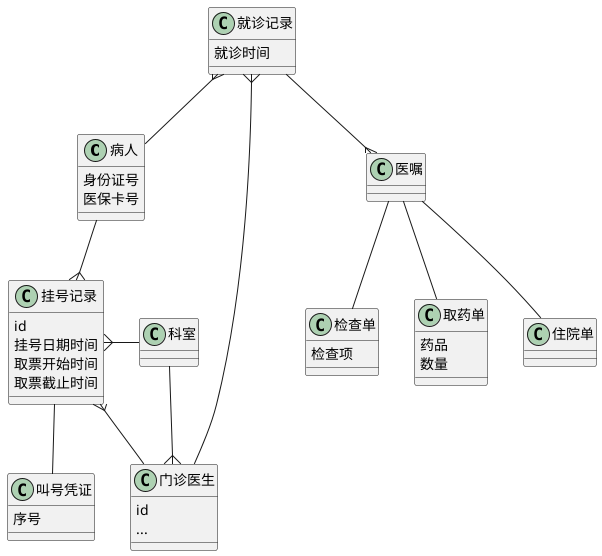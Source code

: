 @startuml

class 病人 {
    身份证号
    医保卡号
}

class 挂号记录 {
    id
    挂号日期时间
    取票开始时间
    取票截止时间
}

class 门诊医生 {
    id
    ...
}

class 科室 {
}

科室 --{ 门诊医生

挂号记录 }-u- 病人
挂号记录 }-r- 门诊医生
挂号记录 }-r- 科室

class 叫号凭证 {
    序号
}
叫号凭证 -u- 挂号记录

class 就诊记录 {
    就诊时间
}
就诊记录 }-- 门诊医生
就诊记录 }-- 病人
就诊记录 -d-{ 医嘱

'检查单、取药单、住院单
class 医嘱 {
}
医嘱 -- 检查单
医嘱 -- 取药单
医嘱 -- 住院单

class 检查单 {
    检查项
}

class 取药单 {
    药品
    数量
}

class 住院单 {

}


@enduml